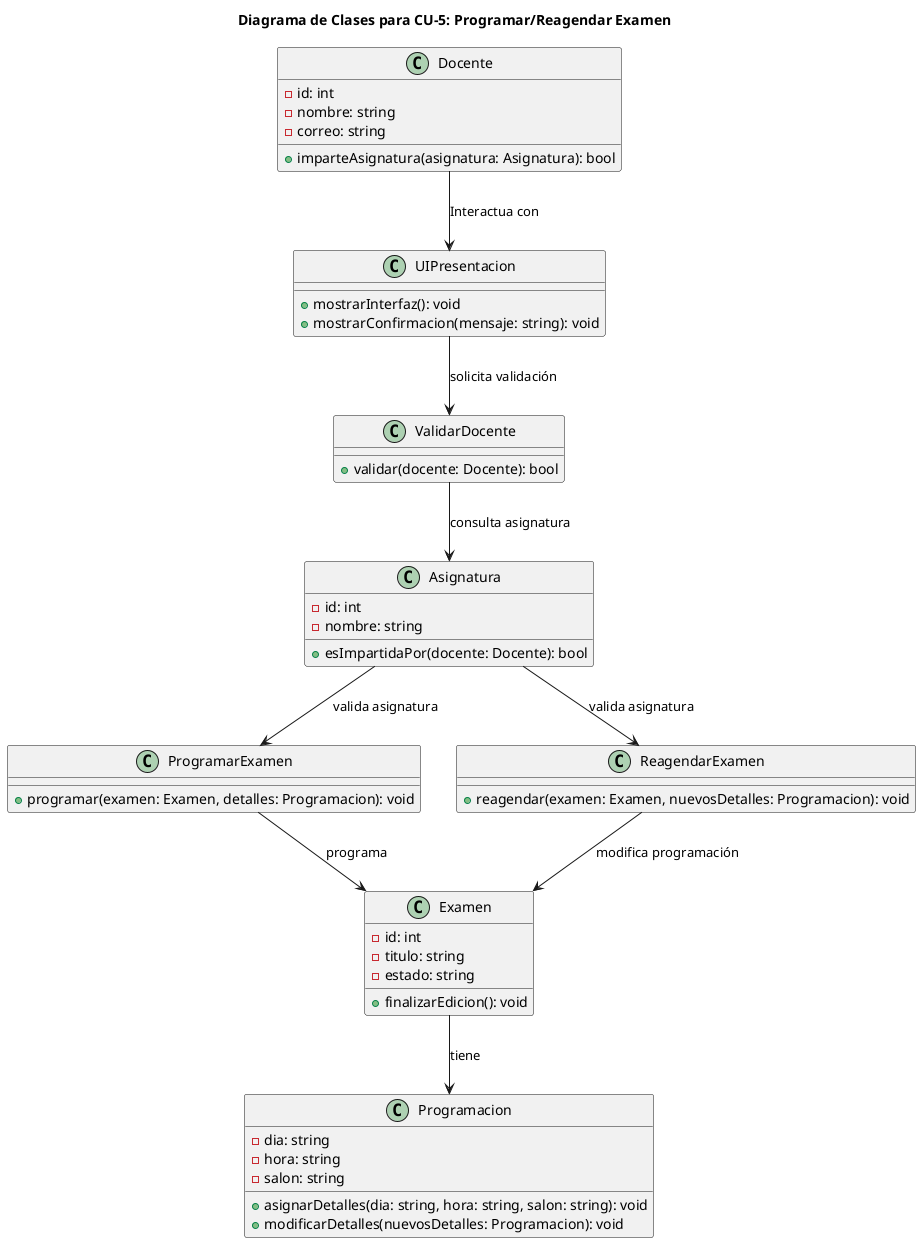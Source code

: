 @startuml CU5
title Diagrama de Clases para CU-5: Programar/Reagendar Examen

class Docente {
    - id: int
    - nombre: string
    - correo: string
    + imparteAsignatura(asignatura: Asignatura): bool
}

class UIPresentacion {
    + mostrarInterfaz(): void
    + mostrarConfirmacion(mensaje: string): void
}

class ValidarDocente {
    + validar(docente: Docente): bool
}

class Asignatura {
    - id: int
    - nombre: string
    + esImpartidaPor(docente: Docente): bool
}

class ProgramarExamen {
    + programar(examen: Examen, detalles: Programacion): void
}

class ReagendarExamen {
    + reagendar(examen: Examen, nuevosDetalles: Programacion): void
}

class Examen {
    - id: int
    - titulo: string
    - estado: string
    + finalizarEdicion(): void
}

class Programacion {
    - dia: string
    - hora: string
    - salon: string
    + asignarDetalles(dia: string, hora: string, salon: string): void
    + modificarDetalles(nuevosDetalles: Programacion): void
}

' Relaciones
Docente --> UIPresentacion : Interactua con
UIPresentacion --> ValidarDocente : solicita validación
ValidarDocente --> Asignatura : consulta asignatura
Asignatura --> ProgramarExamen : valida asignatura
Asignatura --> ReagendarExamen : valida asignatura
ProgramarExamen --> Examen : programa
ReagendarExamen --> Examen : modifica programación
Examen --> Programacion : tiene
@enduml
